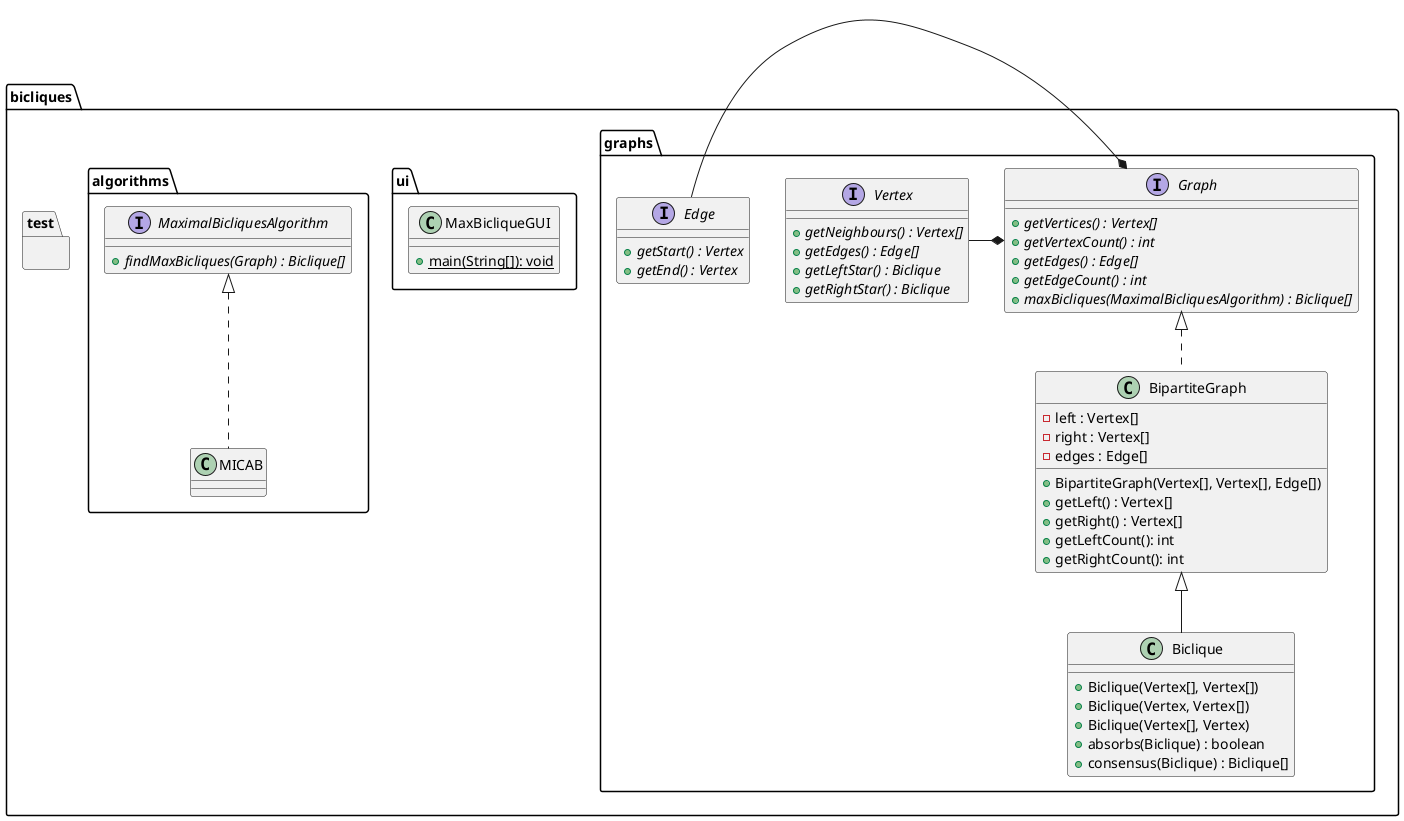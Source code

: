 /'
This is our model for the class diagram. Whenever you have any remarks
to make regarding one part of the program or another, just make a
comment windows in here like this.
Sign it with your initials as well. -MI
'/

/'
We can have a nice separation of labor: each one of us gets to implement
a max biclique algorithm and one of the following parts:
- Tests
- UI and input
- Graphs and graph parsing.
-MI
I agree with this partitioning.
I would like to work on the UI (since I have already done some work for that). -RK
'/

/'
 Is it not better that at the first define the needed classes and then define one file for each one and so on? -HS
'/

/'
I'm not sure if I understand you, Hadi. Of course we need a proper class diagram first.
If you aim at my branch when talking about new files, it's just for visualization of
the proposed structure since I did not want to mess up this file with my ideas.
If you have installed the PlantUML plugin in eclipse you'll have a nice view of this file
we are developing together. So if you switch to the branch new_structure you'll see
the proposed structure immediately in a nice way. -RK
'/

@startuml

package bicliques {

' The graph section
package bicliques.graphs {

  interface Graph {
    {method}{abstract} + getVertices() : Vertex[]
    {method}{abstract} + getVertexCount() : int
    {method}{abstract} + getEdges() : Edge[]
    {method}{abstract} + getEdgeCount() : int
/'
I don't think these two methods should be in the general graph interface.
The maximum biclique algorithm class should be the one owning the graph
class and not the other way around. - MI

I do not agree (but maybe I do not understand the whole thing ;-).
I would implement the strategy design pattern, but one can do that in one line...
Improvement: Now in every call of maxBicliques one can choose
the proper algorithm directly. -RK
'/
    {method}{abstract} + maxBicliques(MaximalBicliquesAlgorithm) : Biclique[]
  }

/'
I think that we need define separate Vertexs for right and left Neighbours. -HS

Hadi, first I have displaced your comment for better fitting.
Second, I don't think it is necessary to distinguish between left and right vertices. -RK
'/
  interface Vertex {
    {method}{abstract} + getNeighbours() : Vertex[]
    {method}{abstract} + getEdges() : Edge[]
	/'
	 ' For improvements concerning bipartite graphs it is important to decide
	 ' if the single vertex is situated in left or in right set of vertices.
	 ' I think the easiest way is to provide two public methods
	 ' (internally there could be one method doing the job).
	 -RK
	'/
	/' Vertex v -> Biclique ({v}, v.getNeighbours()) -RK'/
    {method}{abstract} + getLeftStar() : Biclique
	/' Vertex v -> Biclique (v.getNeighbours(), {v}) -RK'/
    {method}{abstract} + getRightStar() : Biclique
  }
  
  interface Edge {
    {method}{abstract} + getStart() : Vertex
    {method}{abstract} + getEnd() : Vertex
  }

  Vertex -* Graph
  Edge -* Graph
  
  class BipartiteGraph {
    {field} - left : Vertex[]
    {field} - right : Vertex[]
    {field} - edges : Edge[]
    {method} + BipartiteGraph(Vertex[], Vertex[], Edge[])
    {method} + getLeft() : Vertex[]
    {method} + getRight() : Vertex[]
    {method} + getLeftCount(): int
    {method} + getRightCount(): int
  }
  
  Graph <|.. BipartiteGraph
  
  class Biclique {
/'
Why should we need access to a graph from a biclique? -RK

Because the bicliques are defined by the graph, more or less.
To me it makes sense in term of program logic.
Put it back in if you agree. - MI

I'm not convinced. Can you explain in detail? -RK


!!!!!!!!!!!!!!!!!!!!!!!!!!!!!!!!!!!!
Because it makes sense logically. We can't just have a Biclique
without having a graph first. In the beginning we have just a
simple graph. Later on we compute bicliques/whatever. It's about
a straightforward logical separation of the things. So we shouldn't
have redundant elements within the structure of the program as we
have currently (because RN we basically have Biclique and
BipartiteGraph classes serve the exact same purpose which does not
fulfill encapsulation criteria at all).
These matters are key points. If we get it wrong now we will have
a lot of fun untangling the clusterfuck that would come out of it
later. -MI

For me it would make more sense if Biclique is displaced:
1. Since Biclique is a graph it should be in the graph package.
2. Since it is a (complete) bipartite graph it should be derived from that.
-RK
'    {field} - graph : Graph
'/
	/' constructors for different cases -RK'/
	{method} + Biclique(Vertex[], Vertex[])
	{method} + Biclique(Vertex, Vertex[])
	{method} + Biclique(Vertex[], Vertex)
/'
Why should we need access to a graph from a biclique? -RK
'    {method} + getGraph() : Graph[] --o Graph
'/
	/'
	 ' Starting from bicliques B1 = (X1, Y1) and B2 = (X2, Y2)
	 ' B1.absorbs(B2) <=> X2 \subset X1 and Y2 \subset Y1
	 -RK
	'/
    {method} + absorbs(Biclique) : boolean    
	/'
	 ' Starting from bicliques B1 = (X1, Y1) and B2 = (X2, Y2)
	 ' method should return the following bicliques (if intersection is not empty):
	 ' - (X1 intersect X2, Y1 union Y2)
	 ' - (X1 union X2, Y1 intersect Y2)
	 -RK
	'/
    {method} + consensus(Biclique) : Biclique[]
  }

  BipartiteGraph <|-- Biclique

}


' The UI section
package bicliques.ui {

/'
For the UI part I say we need to come up with something, that can read in
the text files (I don't want to be copying and pasting stuff in the windows
every time I use it). - MI.

So do I. In my suggested screenshot of a possible UI the menu would provide
- Input: load (from file) or from input in window
- Output: save (to file)
- Algorithm: choose between several implemented ones
- Help: Description of algorithms and the common "About".
-RK
'/

  class MaxBicliqueGUI {
    {method}{static} + main(String[]): void
  }
}

' The algorithms section
package bicliques.algorithms {

  interface MaximalBicliquesAlgorithm {
    {method}{abstract} + findMaxBicliques(Graph) : Biclique[]
  }

  /'
  MICA algorithm improved for bipartite graphs. -RK
  '/
  class MICAB {
  }
  
  MaximalBicliquesAlgorithm <|.. MICAB
  
}

package bicliques.test {

/'
The testing that we will need. I say we use junit 4 or 5
to make it more streamlined. -MI
I agree. -RK
I agree. -HS
'/

}

}

@enduml
